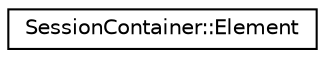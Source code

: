 digraph "Graphical Class Hierarchy"
{
 // LATEX_PDF_SIZE
  edge [fontname="Helvetica",fontsize="10",labelfontname="Helvetica",labelfontsize="10"];
  node [fontname="Helvetica",fontsize="10",shape=record];
  rankdir="LR";
  Node0 [label="SessionContainer::Element",height=0.2,width=0.4,color="black", fillcolor="white", style="filled",URL="$struct_session_container_1_1_element.html",tooltip=" "];
}
